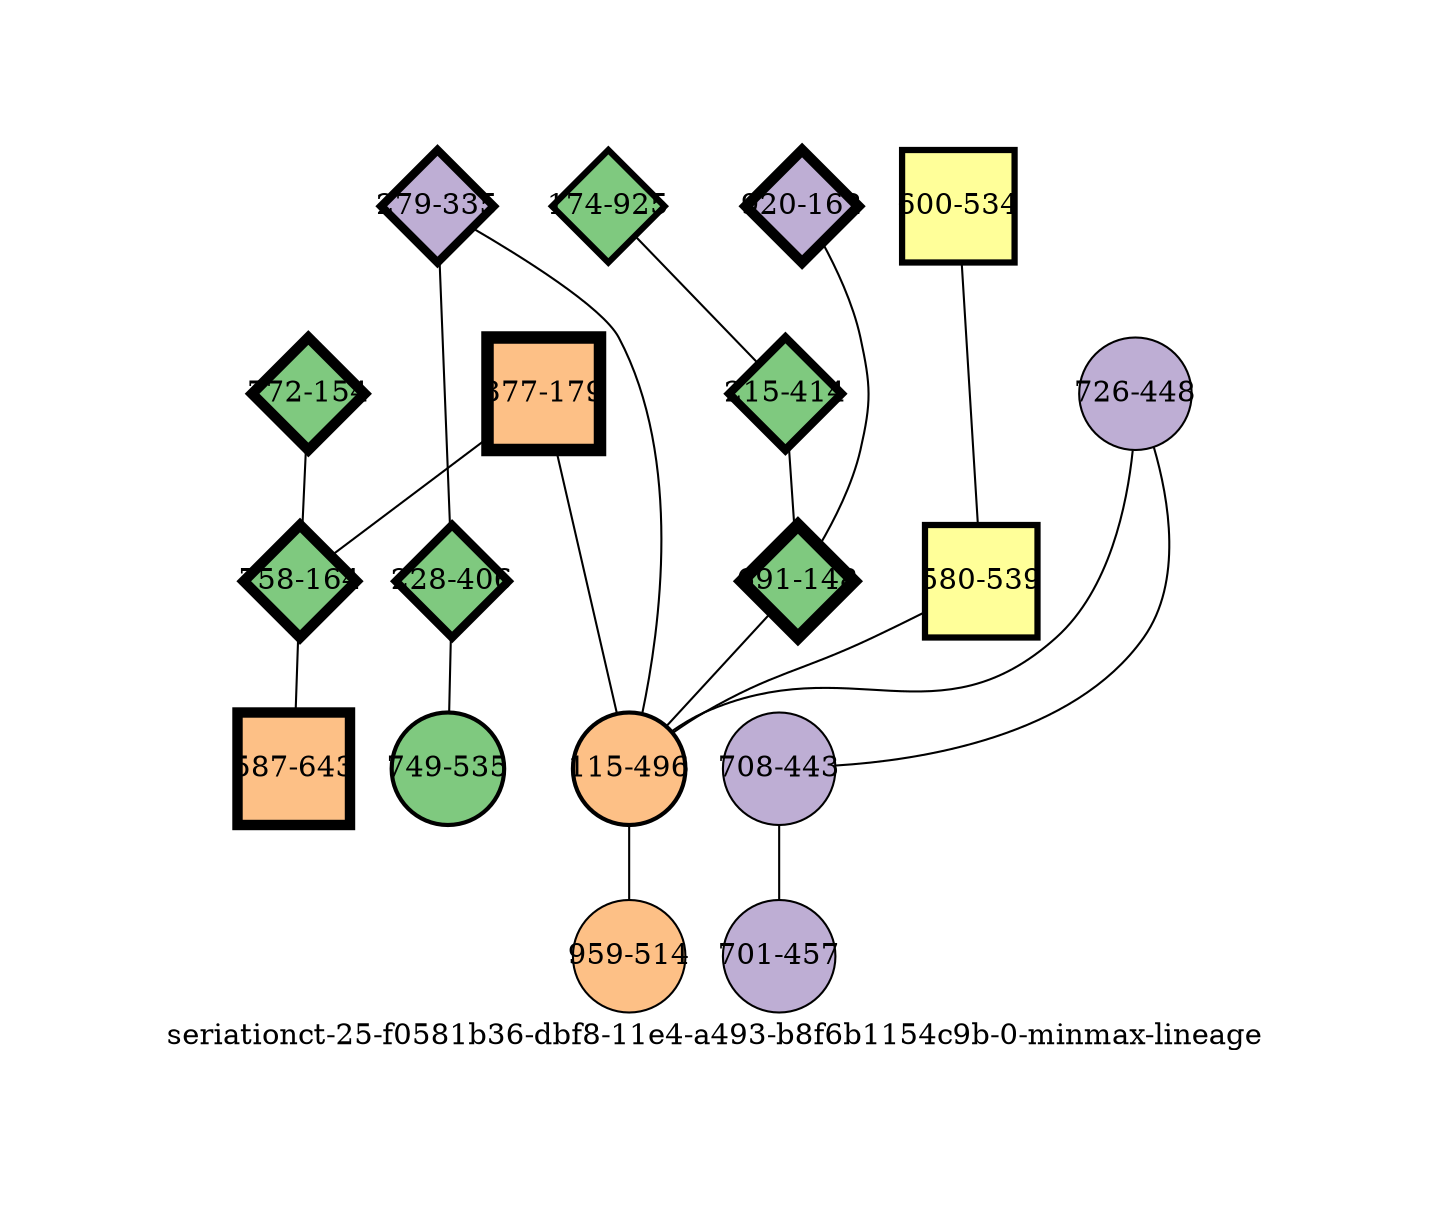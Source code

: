 strict graph "seriationct-25-f0581b36-dbf8-11e4-a493-b8f6b1154c9b-0-minmax-lineage" {
labelloc=b;
ratio=auto;
pad="1.0";
label="seriationct-25-f0581b36-dbf8-11e4-a493-b8f6b1154c9b-0-minmax-lineage";
node [width="0.75", style=filled, fixedsize=true, height="0.75", shape=circle, label=""];
0 [xCoordinate="154.0", appears_in_slice=5, yCoordinate="772.0", colorscheme=accent6, lineage_id=2, short_label="772-154", label="772-154", shape=diamond, cluster_id=0, fillcolor=1, size="500.0", id=0, penwidth="5.0"];
1 [xCoordinate="534.0", appears_in_slice=3, yCoordinate="600.0", colorscheme=accent6, lineage_id=1, short_label="600-534", label="600-534", shape=square, cluster_id=3, fillcolor=4, size="500.0", id=5, penwidth="3.0"];
2 [xCoordinate="335.0", appears_in_slice=4, yCoordinate="279.0", colorscheme=accent6, lineage_id=2, short_label="279-335", label="279-335", shape=diamond, cluster_id=1, fillcolor=2, size="500.0", id=2, penwidth="4.0"];
3 [xCoordinate="406.0", appears_in_slice=4, yCoordinate="228.0", colorscheme=accent6, lineage_id=2, short_label="228-406", label="228-406", shape=diamond, cluster_id=0, fillcolor=1, size="500.0", id=14, penwidth="4.0"];
4 [xCoordinate="925.0", appears_in_slice=3, yCoordinate="174.0", colorscheme=accent6, lineage_id=2, short_label="174-925", label="174-925", shape=diamond, cluster_id=0, fillcolor=1, size="500.0", id=3, penwidth="3.0"];
5 [xCoordinate="448.0", appears_in_slice=1, yCoordinate="726.0", colorscheme=accent6, lineage_id=0, short_label="726-448", label="726-448", shape=circle, cluster_id=1, fillcolor=2, size="500.0", id=1, penwidth="1.0"];
6 [xCoordinate="443.0", appears_in_slice=1, yCoordinate="708.0", colorscheme=accent6, lineage_id=0, short_label="708-443", label="708-443", shape=circle, cluster_id=1, fillcolor=2, size="500.0", id=4, penwidth="1.0"];
7 [xCoordinate="457.0", appears_in_slice=1, yCoordinate="701.0", colorscheme=accent6, lineage_id=0, short_label="701-457", label="701-457", shape=circle, cluster_id=1, fillcolor=2, size="500.0", id=6, penwidth="1.0"];
8 [xCoordinate="414.0", appears_in_slice=4, yCoordinate="215.0", colorscheme=accent6, lineage_id=2, short_label="215-414", label="215-414", shape=diamond, cluster_id=0, fillcolor=1, size="500.0", id=7, penwidth="4.0"];
9 [xCoordinate="179.0", appears_in_slice=6, yCoordinate="377.0", colorscheme=accent6, lineage_id=1, short_label="377-179", label="377-179", shape=square, cluster_id=2, fillcolor=3, size="500.0", id=8, penwidth="6.0"];
10 [xCoordinate="162.0", appears_in_slice=5, yCoordinate="920.0", colorscheme=accent6, lineage_id=2, short_label="920-162", label="920-162", shape=diamond, cluster_id=1, fillcolor=2, size="500.0", id=9, penwidth="5.0"];
11 [xCoordinate="539.0", appears_in_slice=3, yCoordinate="580.0", colorscheme=accent6, lineage_id=1, short_label="580-539", label="580-539", shape=square, cluster_id=3, fillcolor=4, size="500.0", id=10, penwidth="3.0"];
12 [xCoordinate="148.0", appears_in_slice=6, yCoordinate="691.0", colorscheme=accent6, lineage_id=2, short_label="691-148", label="691-148", shape=diamond, cluster_id=0, fillcolor=1, size="500.0", id=11, penwidth="6.0"];
13 [xCoordinate="496.0", appears_in_slice=2, yCoordinate="115.0", colorscheme=accent6, lineage_id=0, short_label="115-496", label="115-496", shape=circle, cluster_id=2, fillcolor=3, size="500.0", id=12, penwidth="2.0"];
14 [xCoordinate="164.0", appears_in_slice=5, yCoordinate="758.0", colorscheme=accent6, lineage_id=2, short_label="758-164", label="758-164", shape=diamond, cluster_id=0, fillcolor=1, size="500.0", id=13, penwidth="5.0"];
15 [xCoordinate="643.0", appears_in_slice=5, yCoordinate="587.0", colorscheme=accent6, lineage_id=1, short_label="587-643", label="587-643", shape=square, cluster_id=2, fillcolor=3, size="500.0", id=15, penwidth="5.0"];
16 [xCoordinate="514.0", appears_in_slice=1, yCoordinate="959.0", colorscheme=accent6, lineage_id=0, short_label="959-514", label="959-514", shape=circle, cluster_id=2, fillcolor=3, size="500.0", id=16, penwidth="1.0"];
17 [xCoordinate="535.0", appears_in_slice=2, yCoordinate="749.0", colorscheme=accent6, lineage_id=0, short_label="749-535", label="749-535", shape=circle, cluster_id=0, fillcolor=1, size="500.0", id=17, penwidth="2.0"];
0 -- 14  [inverseweight="27.8639106288", weight="0.0358887168899"];
1 -- 11  [inverseweight="16.7600380788", weight="0.0596657355607"];
2 -- 3  [inverseweight="11.4347338437", weight="0.0874528444363"];
2 -- 13  [inverseweight="1.46045328989", weight="0.684718920434"];
3 -- 17  [inverseweight="3.52252458784", weight="0.283887301583"];
4 -- 8  [inverseweight="2.46974569152", weight="0.404899987651"];
5 -- 13  [inverseweight="1.71727033032", weight="0.582319499931"];
5 -- 6  [inverseweight="16.7978285171", weight="0.0595315042645"];
6 -- 7  [inverseweight="16.2908803113", weight="0.0613840370129"];
8 -- 12  [inverseweight="1.61434855518", weight="0.619444912805"];
9 -- 13  [inverseweight="1.39475575837", weight="0.716971408077"];
9 -- 14  [inverseweight="2.04955904382", weight="0.487909827735"];
10 -- 12  [inverseweight="1.92618526235", weight="0.519160861391"];
11 -- 13  [inverseweight="1.80119668031", weight="0.555186455166"];
12 -- 13  [inverseweight="1.63880703657", weight="0.610199967224"];
13 -- 16  [inverseweight="1.64639447504", weight="0.60738784973"];
14 -- 15  [inverseweight="24.6932399162", weight="0.0404969134626"];
}
